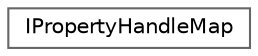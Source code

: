 digraph "Graphical Class Hierarchy"
{
 // INTERACTIVE_SVG=YES
 // LATEX_PDF_SIZE
  bgcolor="transparent";
  edge [fontname=Helvetica,fontsize=10,labelfontname=Helvetica,labelfontsize=10];
  node [fontname=Helvetica,fontsize=10,shape=box,height=0.2,width=0.4];
  rankdir="LR";
  Node0 [id="Node000000",label="IPropertyHandleMap",height=0.2,width=0.4,color="grey40", fillcolor="white", style="filled",URL="$da/d40/classIPropertyHandleMap.html",tooltip="A handle to a property which allows you to manipulate a Map."];
}
